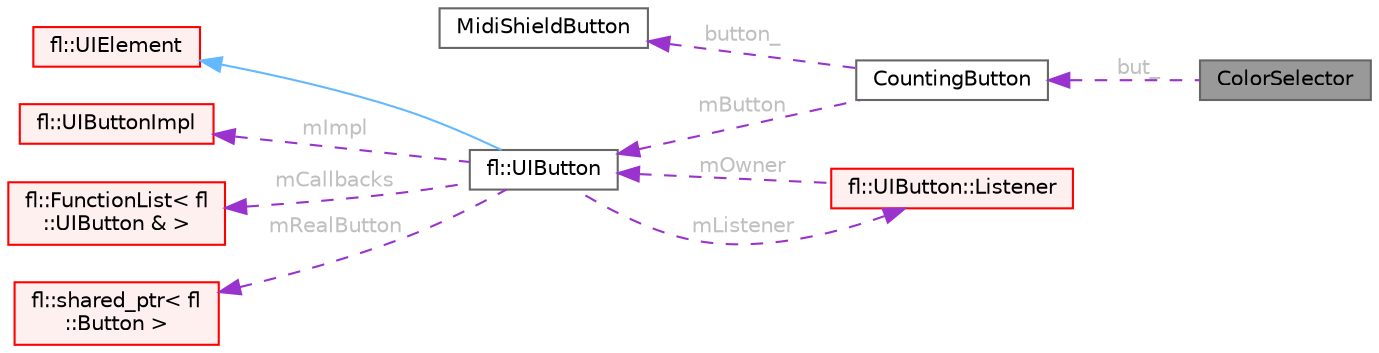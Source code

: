 digraph "ColorSelector"
{
 // INTERACTIVE_SVG=YES
 // LATEX_PDF_SIZE
  bgcolor="transparent";
  edge [fontname=Helvetica,fontsize=10,labelfontname=Helvetica,labelfontsize=10];
  node [fontname=Helvetica,fontsize=10,shape=box,height=0.2,width=0.4];
  rankdir="LR";
  Node1 [id="Node000001",label="ColorSelector",height=0.2,width=0.4,color="gray40", fillcolor="grey60", style="filled", fontcolor="black",tooltip=" "];
  Node2 -> Node1 [id="edge1_Node000001_Node000002",dir="back",color="darkorchid3",style="dashed",tooltip=" ",label=" but_",fontcolor="grey" ];
  Node2 [id="Node000002",label="CountingButton",height=0.2,width=0.4,color="gray40", fillcolor="white", style="filled",URL="$d6/d58/class_counting_button.html",tooltip=" "];
  Node3 -> Node2 [id="edge2_Node000002_Node000003",dir="back",color="darkorchid3",style="dashed",tooltip=" ",label=" button_",fontcolor="grey" ];
  Node3 [id="Node000003",label="MidiShieldButton",height=0.2,width=0.4,color="gray40", fillcolor="white", style="filled",URL="$d0/ddf/class_midi_shield_button.html",tooltip=" "];
  Node4 -> Node2 [id="edge3_Node000002_Node000004",dir="back",color="darkorchid3",style="dashed",tooltip=" ",label=" mButton",fontcolor="grey" ];
  Node4 [id="Node000004",label="fl::UIButton",height=0.2,width=0.4,color="gray40", fillcolor="white", style="filled",URL="$d3/d1d/classfl_1_1_u_i_button.html",tooltip=" "];
  Node5 -> Node4 [id="edge4_Node000004_Node000005",dir="back",color="steelblue1",style="solid",tooltip=" "];
  Node5 [id="Node000005",label="fl::UIElement",height=0.2,width=0.4,color="red", fillcolor="#FFF0F0", style="filled",URL="$df/d7b/classfl_1_1_u_i_element.html",tooltip=" "];
  Node9 -> Node4 [id="edge5_Node000004_Node000009",dir="back",color="darkorchid3",style="dashed",tooltip=" ",label=" mImpl",fontcolor="grey" ];
  Node9 [id="Node000009",label="fl::UIButtonImpl",height=0.2,width=0.4,color="red", fillcolor="#FFF0F0", style="filled",URL="$d6/d8d/classfl_1_1_u_i_button_impl.html",tooltip=" "];
  Node10 -> Node4 [id="edge6_Node000004_Node000010",dir="back",color="darkorchid3",style="dashed",tooltip=" ",label=" mCallbacks",fontcolor="grey" ];
  Node10 [id="Node000010",label="fl::FunctionList\< fl\l::UIButton & \>",height=0.2,width=0.4,color="red", fillcolor="#FFF0F0", style="filled",URL="$d1/d5d/classfl_1_1_function_list.html",tooltip=" "];
  Node18 -> Node4 [id="edge7_Node000004_Node000018",dir="back",color="darkorchid3",style="dashed",tooltip=" ",label=" mListener",fontcolor="grey" ];
  Node18 [id="Node000018",label="fl::UIButton::Listener",height=0.2,width=0.4,color="red", fillcolor="#FFF0F0", style="filled",URL="$d2/d68/structfl_1_1_u_i_button_1_1_listener.html",tooltip=" "];
  Node4 -> Node18 [id="edge8_Node000018_Node000004",dir="back",color="darkorchid3",style="dashed",tooltip=" ",label=" mOwner",fontcolor="grey" ];
  Node20 -> Node4 [id="edge9_Node000004_Node000020",dir="back",color="darkorchid3",style="dashed",tooltip=" ",label=" mRealButton",fontcolor="grey" ];
  Node20 [id="Node000020",label="fl::shared_ptr\< fl\l::Button \>",height=0.2,width=0.4,color="red", fillcolor="#FFF0F0", style="filled",URL="$d1/d74/classfl_1_1shared__ptr.html",tooltip=" "];
}
